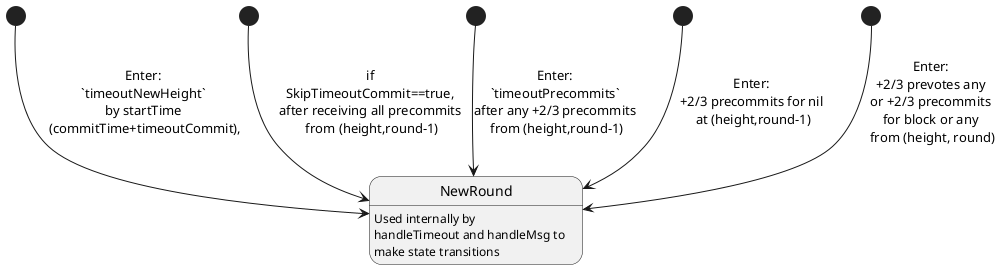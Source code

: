 @startuml
state start1 <<start>>
state start2 <<start>>
state start3 <<start>>
state start4 <<start>>
state start5 <<start>>
state NewRound: Used internally by \nhandleTimeout and handleMsg to \nmake state transitions
start1 --> NewRound : Enter: \n`timeoutNewHeight` \nby startTime \n(commitTime+timeoutCommit),
start2 --> NewRound : if \nSkipTimeoutCommit==true, \nafter receiving all precommits \nfrom (height,round-1)
start3 --> NewRound : Enter: \n`timeoutPrecommits` \nafter any +2/3 precommits \nfrom (height,round-1)
start4 --> NewRound : Enter: \n+2/3 precommits for nil \nat (height,round-1)
start5 --> NewRound : Enter: \n+2/3 prevotes any \nor +2/3 precommits \nfor block or any \nfrom (height, round)
@enduml
